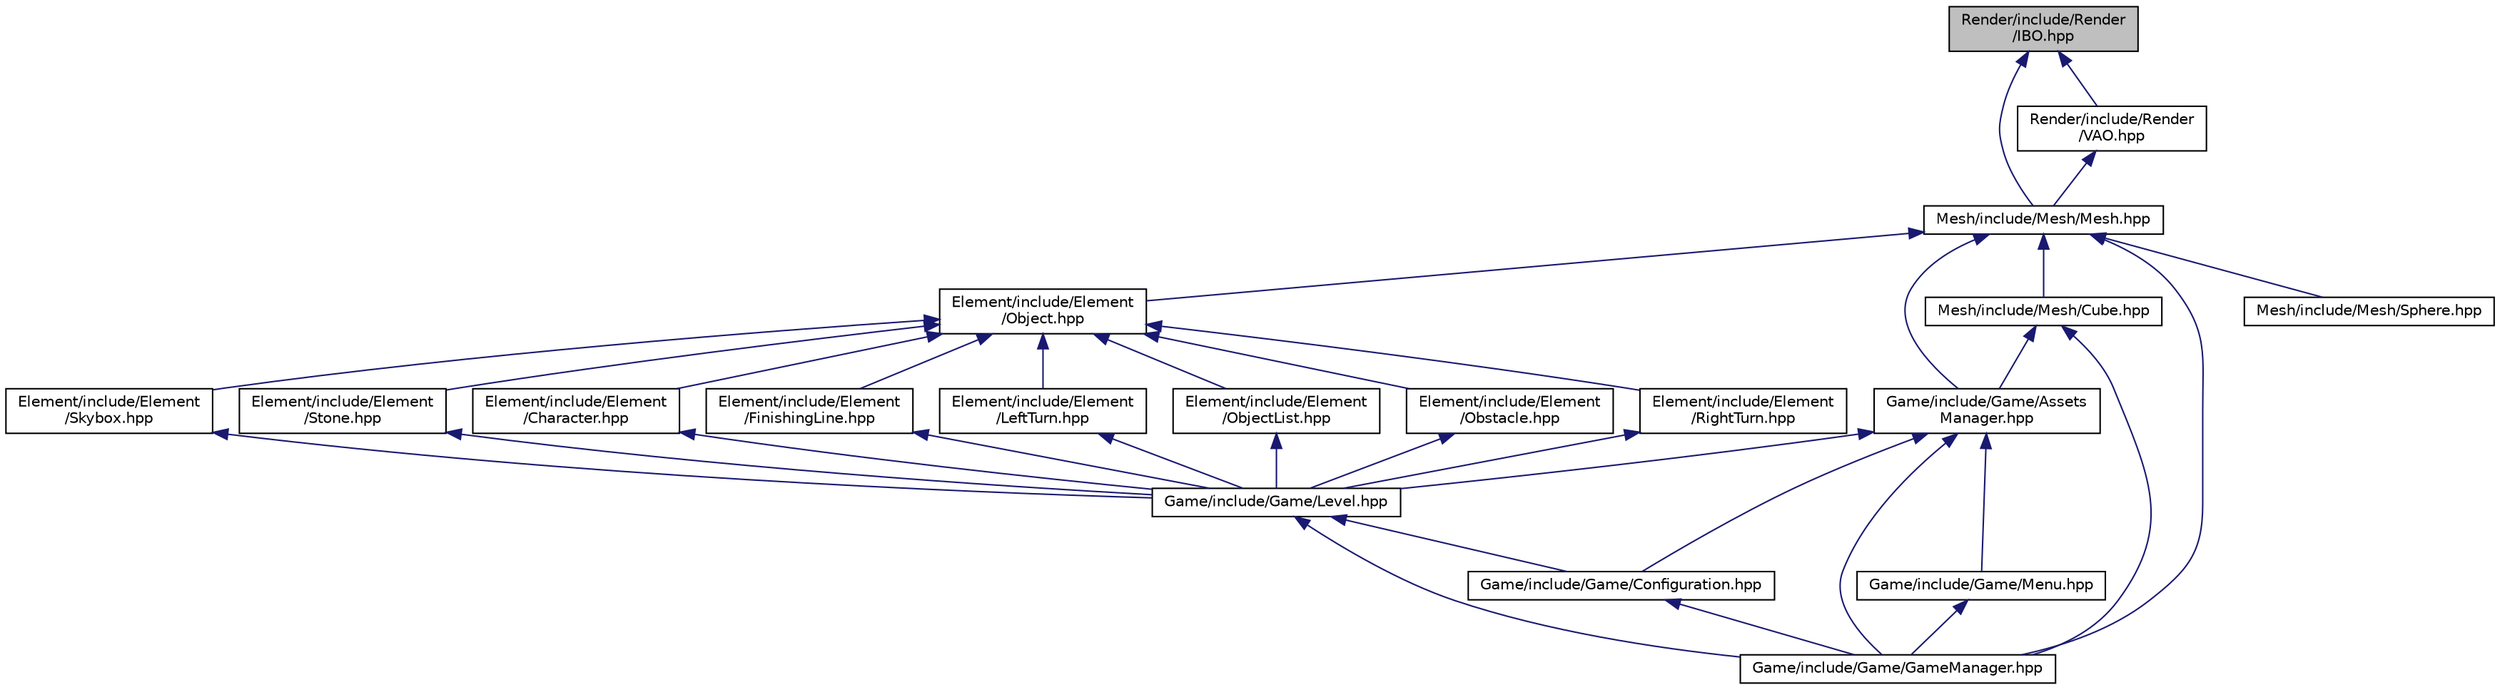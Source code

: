 digraph "Render/include/Render/IBO.hpp"
{
  edge [fontname="Helvetica",fontsize="10",labelfontname="Helvetica",labelfontsize="10"];
  node [fontname="Helvetica",fontsize="10",shape=record];
  Node6 [label="Render/include/Render\l/IBO.hpp",height=0.2,width=0.4,color="black", fillcolor="grey75", style="filled", fontcolor="black"];
  Node6 -> Node7 [dir="back",color="midnightblue",fontsize="10",style="solid",fontname="Helvetica"];
  Node7 [label="Mesh/include/Mesh/Mesh.hpp",height=0.2,width=0.4,color="black", fillcolor="white", style="filled",URL="$_mesh_8hpp.html",tooltip="Decalaration of the class \"Mesh\". "];
  Node7 -> Node8 [dir="back",color="midnightblue",fontsize="10",style="solid",fontname="Helvetica"];
  Node8 [label="Element/include/Element\l/Object.hpp",height=0.2,width=0.4,color="black", fillcolor="white", style="filled",URL="$_object_8hpp.html",tooltip="Declaration of the class \"Object\". "];
  Node8 -> Node9 [dir="back",color="midnightblue",fontsize="10",style="solid",fontname="Helvetica"];
  Node9 [label="Element/include/Element\l/Character.hpp",height=0.2,width=0.4,color="black", fillcolor="white", style="filled",URL="$_character_8hpp.html",tooltip="Declaration of the class \"Character\". "];
  Node9 -> Node10 [dir="back",color="midnightblue",fontsize="10",style="solid",fontname="Helvetica"];
  Node10 [label="Game/include/Game/Level.hpp",height=0.2,width=0.4,color="black", fillcolor="white", style="filled",URL="$_level_8hpp.html",tooltip="Declaration of the class \"Level\". "];
  Node10 -> Node11 [dir="back",color="midnightblue",fontsize="10",style="solid",fontname="Helvetica"];
  Node11 [label="Game/include/Game/Configuration.hpp",height=0.2,width=0.4,color="black", fillcolor="white", style="filled",URL="$_configuration_8hpp.html",tooltip="Declaration of the class \"Configuration\". "];
  Node11 -> Node12 [dir="back",color="midnightblue",fontsize="10",style="solid",fontname="Helvetica"];
  Node12 [label="Game/include/Game/GameManager.hpp",height=0.2,width=0.4,color="black", fillcolor="white", style="filled",URL="$_game_manager_8hpp.html",tooltip="Declaration of the class \"GameManager\". "];
  Node10 -> Node12 [dir="back",color="midnightblue",fontsize="10",style="solid",fontname="Helvetica"];
  Node8 -> Node13 [dir="back",color="midnightblue",fontsize="10",style="solid",fontname="Helvetica"];
  Node13 [label="Element/include/Element\l/FinishingLine.hpp",height=0.2,width=0.4,color="black", fillcolor="white", style="filled",URL="$_finishing_line_8hpp.html",tooltip="Declaration of the class \"FinishingLine\". "];
  Node13 -> Node10 [dir="back",color="midnightblue",fontsize="10",style="solid",fontname="Helvetica"];
  Node8 -> Node14 [dir="back",color="midnightblue",fontsize="10",style="solid",fontname="Helvetica"];
  Node14 [label="Element/include/Element\l/LeftTurn.hpp",height=0.2,width=0.4,color="black", fillcolor="white", style="filled",URL="$_left_turn_8hpp.html",tooltip="Declaration of the class \"LeftTurn\". "];
  Node14 -> Node10 [dir="back",color="midnightblue",fontsize="10",style="solid",fontname="Helvetica"];
  Node8 -> Node15 [dir="back",color="midnightblue",fontsize="10",style="solid",fontname="Helvetica"];
  Node15 [label="Element/include/Element\l/ObjectList.hpp",height=0.2,width=0.4,color="black", fillcolor="white", style="filled",URL="$_object_list_8hpp.html",tooltip="Declaration of the class \"ObjectList\". "];
  Node15 -> Node10 [dir="back",color="midnightblue",fontsize="10",style="solid",fontname="Helvetica"];
  Node8 -> Node16 [dir="back",color="midnightblue",fontsize="10",style="solid",fontname="Helvetica"];
  Node16 [label="Element/include/Element\l/Obstacle.hpp",height=0.2,width=0.4,color="black", fillcolor="white", style="filled",URL="$_obstacle_8hpp.html",tooltip="Declaration of the class \"Obstacle\". "];
  Node16 -> Node10 [dir="back",color="midnightblue",fontsize="10",style="solid",fontname="Helvetica"];
  Node8 -> Node17 [dir="back",color="midnightblue",fontsize="10",style="solid",fontname="Helvetica"];
  Node17 [label="Element/include/Element\l/RightTurn.hpp",height=0.2,width=0.4,color="black", fillcolor="white", style="filled",URL="$_right_turn_8hpp.html",tooltip="Declaration of the class \"RightTurn\". "];
  Node17 -> Node10 [dir="back",color="midnightblue",fontsize="10",style="solid",fontname="Helvetica"];
  Node8 -> Node18 [dir="back",color="midnightblue",fontsize="10",style="solid",fontname="Helvetica"];
  Node18 [label="Element/include/Element\l/Skybox.hpp",height=0.2,width=0.4,color="black", fillcolor="white", style="filled",URL="$_skybox_8hpp.html",tooltip="Declaration of the class \"Skybox\". "];
  Node18 -> Node10 [dir="back",color="midnightblue",fontsize="10",style="solid",fontname="Helvetica"];
  Node8 -> Node19 [dir="back",color="midnightblue",fontsize="10",style="solid",fontname="Helvetica"];
  Node19 [label="Element/include/Element\l/Stone.hpp",height=0.2,width=0.4,color="black", fillcolor="white", style="filled",URL="$_stone_8hpp.html",tooltip="Declaration of the class \"Stone\". "];
  Node19 -> Node10 [dir="back",color="midnightblue",fontsize="10",style="solid",fontname="Helvetica"];
  Node7 -> Node20 [dir="back",color="midnightblue",fontsize="10",style="solid",fontname="Helvetica"];
  Node20 [label="Game/include/Game/Assets\lManager.hpp",height=0.2,width=0.4,color="black", fillcolor="white", style="filled",URL="$_assets_manager_8hpp.html",tooltip="Declaration of the class \"AssetsManager\". "];
  Node20 -> Node10 [dir="back",color="midnightblue",fontsize="10",style="solid",fontname="Helvetica"];
  Node20 -> Node11 [dir="back",color="midnightblue",fontsize="10",style="solid",fontname="Helvetica"];
  Node20 -> Node12 [dir="back",color="midnightblue",fontsize="10",style="solid",fontname="Helvetica"];
  Node20 -> Node21 [dir="back",color="midnightblue",fontsize="10",style="solid",fontname="Helvetica"];
  Node21 [label="Game/include/Game/Menu.hpp",height=0.2,width=0.4,color="black", fillcolor="white", style="filled",URL="$_menu_8hpp.html",tooltip="description : Declaration of the class \"Menu\" "];
  Node21 -> Node12 [dir="back",color="midnightblue",fontsize="10",style="solid",fontname="Helvetica"];
  Node7 -> Node12 [dir="back",color="midnightblue",fontsize="10",style="solid",fontname="Helvetica"];
  Node7 -> Node22 [dir="back",color="midnightblue",fontsize="10",style="solid",fontname="Helvetica"];
  Node22 [label="Mesh/include/Mesh/Cube.hpp",height=0.2,width=0.4,color="black", fillcolor="white", style="filled",URL="$_cube_8hpp.html",tooltip="Decalaration of the class \"Cube\". "];
  Node22 -> Node20 [dir="back",color="midnightblue",fontsize="10",style="solid",fontname="Helvetica"];
  Node22 -> Node12 [dir="back",color="midnightblue",fontsize="10",style="solid",fontname="Helvetica"];
  Node7 -> Node23 [dir="back",color="midnightblue",fontsize="10",style="solid",fontname="Helvetica"];
  Node23 [label="Mesh/include/Mesh/Sphere.hpp",height=0.2,width=0.4,color="black", fillcolor="white", style="filled",URL="$_sphere_8hpp.html",tooltip="Decalaration of the class \"Sphere\". "];
  Node6 -> Node24 [dir="back",color="midnightblue",fontsize="10",style="solid",fontname="Helvetica"];
  Node24 [label="Render/include/Render\l/VAO.hpp",height=0.2,width=0.4,color="black", fillcolor="white", style="filled",URL="$_v_a_o_8hpp.html",tooltip="description : Declaration of the class \"VAO\" "];
  Node24 -> Node7 [dir="back",color="midnightblue",fontsize="10",style="solid",fontname="Helvetica"];
}
